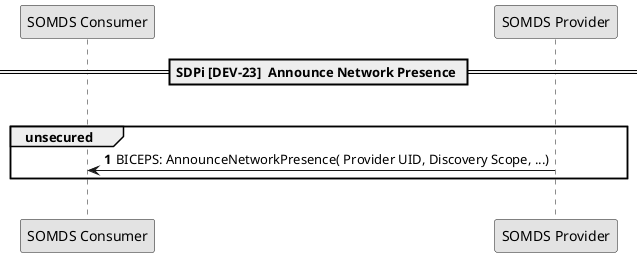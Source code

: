 @startuml
skinparam monochrome true
autonumber

!global $str_sdpi_p_somds_cons = "SOMDS Consumer"
!global $str_sdpi_p_somds_prov = "SOMDS Provider"

participant "$str_sdpi_p_somds_cons" as sdpi_somds_consumer
participant "$str_sdpi_p_somds_prov" as sdpi_somds_provider

== SDPi [DEV-23]  Announce Network Presence ==
|||
group unsecured
    sdpi_somds_provider -> sdpi_somds_consumer: BICEPS: AnnounceNetworkPresence( Provider UID, Discovery Scope, ...)
end
|||


@enduml